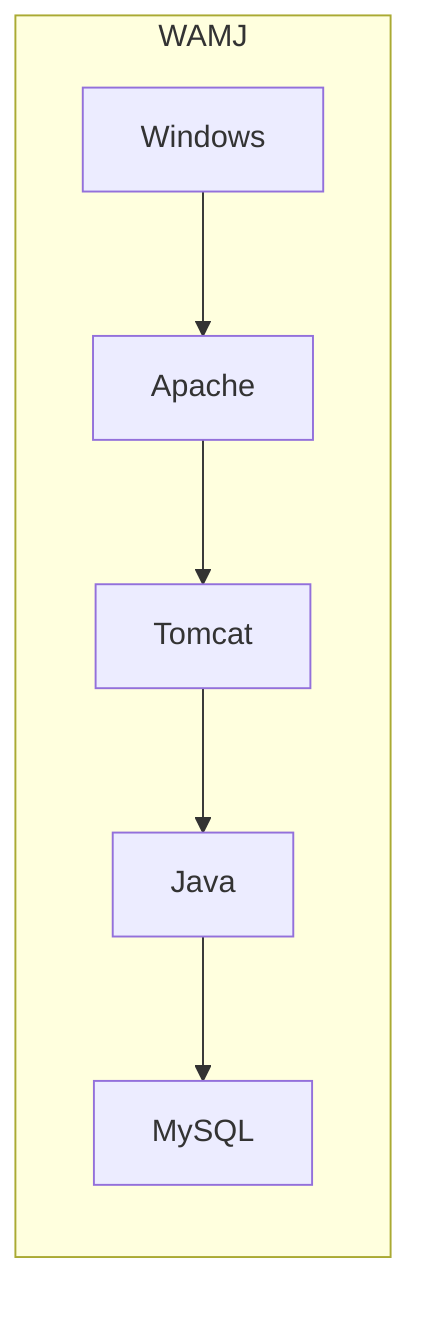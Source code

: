 flowchart LR
  subgraph WAMJ
    OS[Windows] --> Web[Apache]
    Web --> TC[Tomcat]
    TC --> Java[Java]
    Java --> DB[MySQL]
  end
